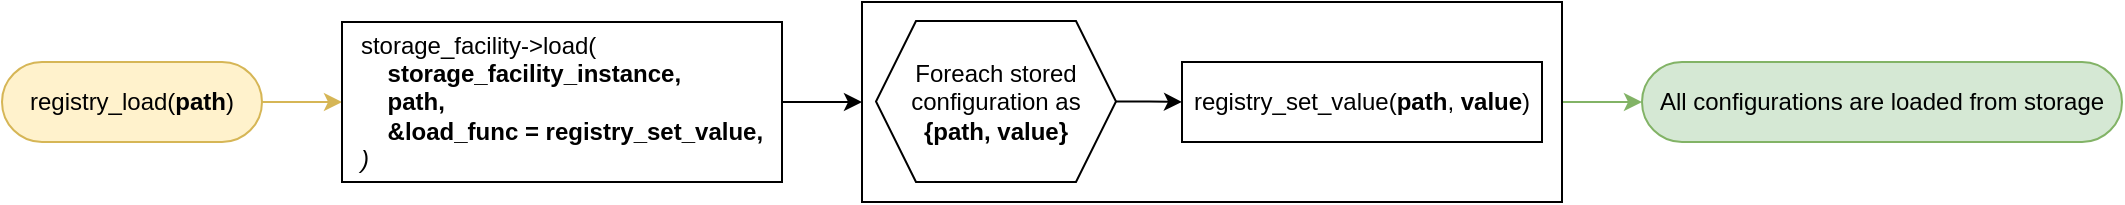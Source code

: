 <mxfile>
    <diagram id="fjN8D4Odn0497USpxgly" name="Page-1">
        <mxGraphModel dx="2247" dy="779" grid="1" gridSize="10" guides="1" tooltips="1" connect="1" arrows="1" fold="1" page="1" pageScale="1" pageWidth="1169" pageHeight="827" background="#FFFFFF" math="0" shadow="0">
            <root>
                <mxCell id="0"/>
                <mxCell id="1" parent="0"/>
                <mxCell id="253" style="edgeStyle=elbowEdgeStyle;rounded=0;html=1;fillColor=#fff2cc;strokeColor=#d6b656;" parent="1" source="300" target="299" edge="1">
                    <mxGeometry relative="1" as="geometry">
                        <mxPoint x="-1000" y="70" as="sourcePoint"/>
                        <mxPoint x="-960" y="70" as="targetPoint"/>
                    </mxGeometry>
                </mxCell>
                <mxCell id="288" style="edgeStyle=elbowEdgeStyle;rounded=0;html=1;fillColor=#d5e8d4;strokeColor=#82b366;" parent="1" source="289" target="290" edge="1">
                    <mxGeometry relative="1" as="geometry">
                        <mxPoint x="-310" y="70" as="targetPoint"/>
                    </mxGeometry>
                </mxCell>
                <mxCell id="289" value="" style="rounded=0;whiteSpace=wrap;html=1;verticalAlign=top;" parent="1" vertex="1">
                    <mxGeometry x="-700" y="20" width="350" height="100" as="geometry"/>
                </mxCell>
                <mxCell id="290" value="All configurations are loaded from storage" style="rounded=1;whiteSpace=wrap;html=1;arcSize=50;fillColor=#d5e8d4;strokeColor=#82b366;" parent="1" vertex="1">
                    <mxGeometry x="-310" y="50" width="240" height="40" as="geometry"/>
                </mxCell>
                <mxCell id="295" value="" style="edgeStyle=elbowEdgeStyle;rounded=0;html=1;exitX=1;exitY=0.5;exitDx=0;exitDy=0;" parent="1" source="297" target="296" edge="1">
                    <mxGeometry relative="1" as="geometry">
                        <mxPoint x="-524" y="113.75" as="targetPoint"/>
                        <mxPoint as="offset"/>
                        <mxPoint x="-583" y="111.75" as="sourcePoint"/>
                    </mxGeometry>
                </mxCell>
                <mxCell id="296" value="registry_set_value(&lt;b&gt;path&lt;/b&gt;,&amp;nbsp;&lt;b&gt;value&lt;/b&gt;)" style="rounded=0;whiteSpace=wrap;html=1;" parent="1" vertex="1">
                    <mxGeometry x="-540" y="50" width="180" height="40" as="geometry"/>
                </mxCell>
                <mxCell id="297" value="Foreach stored configuration&amp;nbsp;as&lt;br&gt;&lt;b&gt;{path, value}&lt;/b&gt;" style="shape=hexagon;perimeter=hexagonPerimeter2;whiteSpace=wrap;html=1;fixedSize=1;" parent="1" vertex="1">
                    <mxGeometry x="-693" y="29.5" width="120" height="80.5" as="geometry"/>
                </mxCell>
                <mxCell id="298" style="edgeStyle=elbowEdgeStyle;rounded=0;html=1;" parent="1" source="299" target="289" edge="1">
                    <mxGeometry relative="1" as="geometry">
                        <mxPoint x="-740" y="70" as="sourcePoint"/>
                        <mxPoint x="-640" y="69.66" as="targetPoint"/>
                    </mxGeometry>
                </mxCell>
                <mxCell id="299" value="&lt;div style=&quot;text-align: left&quot;&gt;&lt;span&gt;storage_facility-&amp;gt;load(&lt;/span&gt;&lt;/div&gt;&lt;div style=&quot;text-align: left&quot;&gt;&lt;i&gt;&amp;nbsp; &amp;nbsp; &lt;/i&gt;&lt;b&gt;storage_facility_instance,&lt;/b&gt;&lt;br&gt;&lt;i&gt;&amp;nbsp; &amp;nbsp;&amp;nbsp;&lt;/i&gt;&lt;b&gt;path,&lt;/b&gt;&lt;/div&gt;&lt;div style=&quot;text-align: left&quot;&gt;&lt;b&gt;&amp;nbsp; &amp;nbsp; &amp;amp;load_func = registry_set_value,&lt;/b&gt;&lt;/div&gt;&lt;i&gt;&lt;div style=&quot;text-align: left&quot;&gt;&lt;span&gt;)&lt;/span&gt;&lt;/div&gt;&lt;/i&gt;" style="rounded=0;whiteSpace=wrap;html=1;" parent="1" vertex="1">
                    <mxGeometry x="-960" y="30" width="220" height="80" as="geometry"/>
                </mxCell>
                <mxCell id="300" value="registry_load(&lt;span style=&quot;text-align: left; background-color: initial;&quot;&gt;&lt;b&gt;path&lt;/b&gt;&lt;/span&gt;&lt;span style=&quot;text-align: left; background-color: initial;&quot;&gt;)&lt;/span&gt;" style="rounded=1;whiteSpace=wrap;html=1;arcSize=50;fillColor=#fff2cc;strokeColor=#d6b656;" parent="1" vertex="1">
                    <mxGeometry x="-1130" y="50" width="130" height="40" as="geometry"/>
                </mxCell>
            </root>
        </mxGraphModel>
    </diagram>
</mxfile>